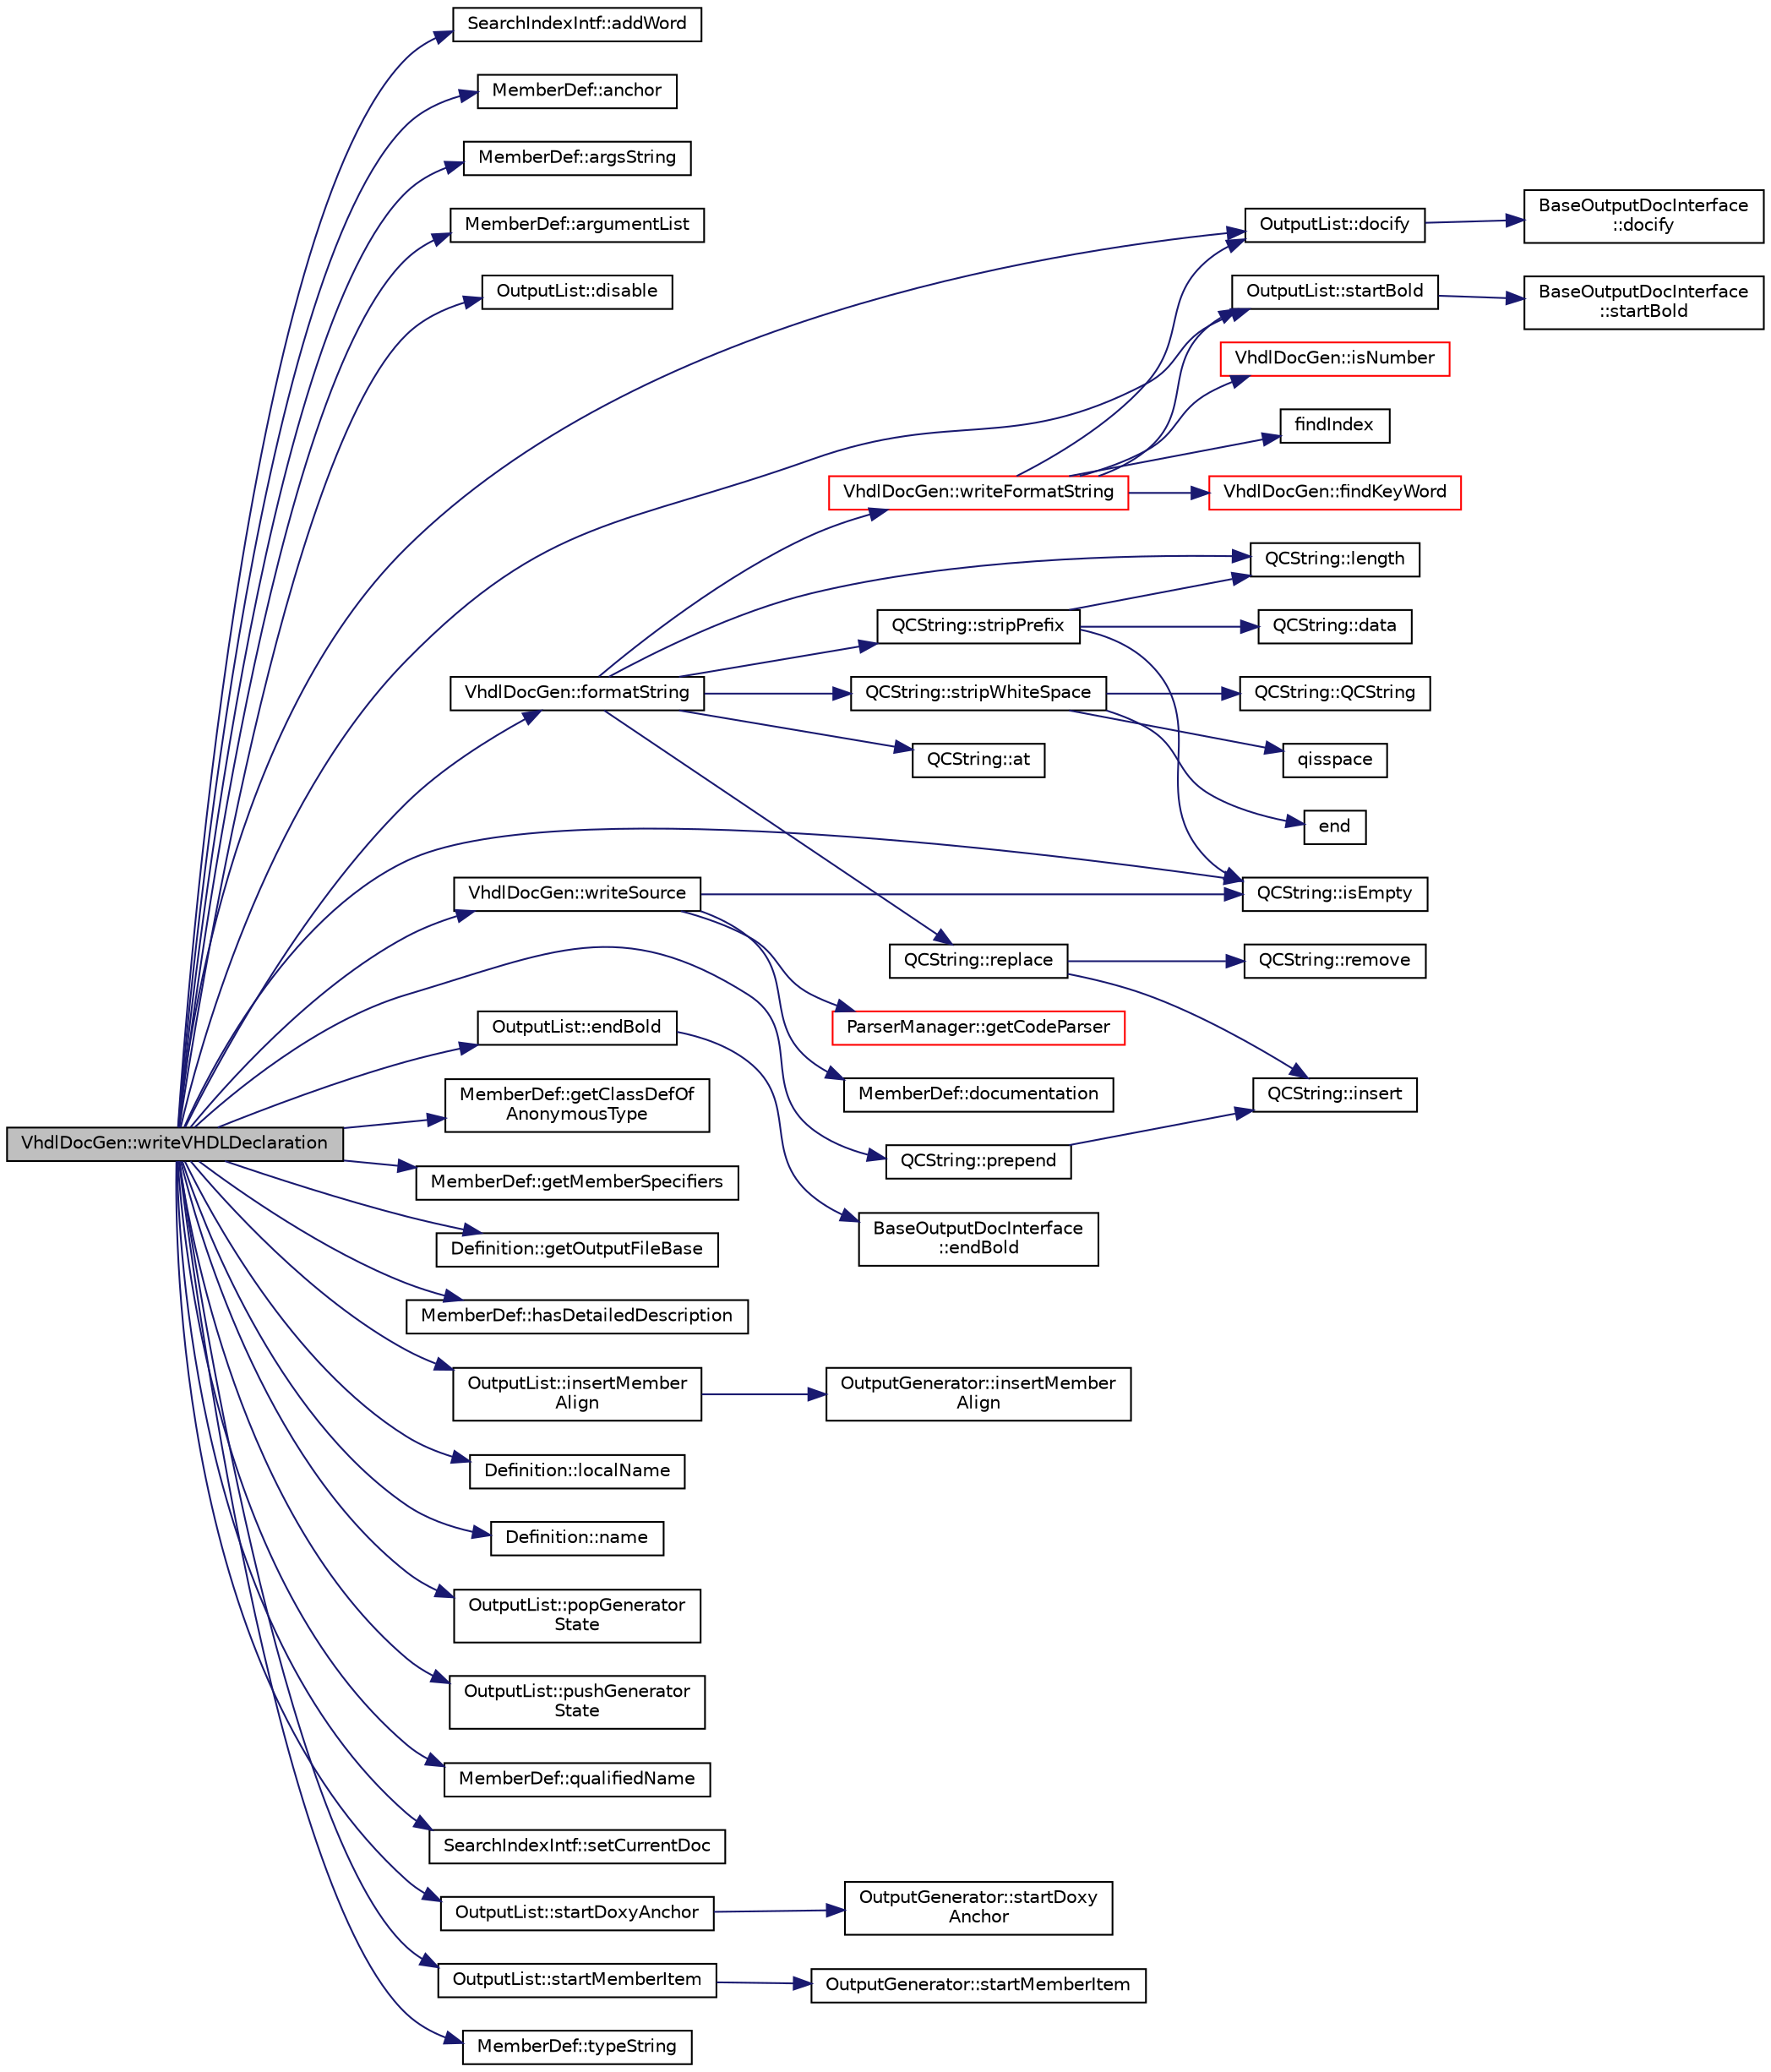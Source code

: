 digraph "VhdlDocGen::writeVHDLDeclaration"
{
 // LATEX_PDF_SIZE
  edge [fontname="Helvetica",fontsize="10",labelfontname="Helvetica",labelfontsize="10"];
  node [fontname="Helvetica",fontsize="10",shape=record];
  rankdir="LR";
  Node1 [label="VhdlDocGen::writeVHDLDeclaration",height=0.2,width=0.4,color="black", fillcolor="grey75", style="filled", fontcolor="black",tooltip=" "];
  Node1 -> Node2 [color="midnightblue",fontsize="10",style="solid",fontname="Helvetica"];
  Node2 [label="SearchIndexIntf::addWord",height=0.2,width=0.4,color="black", fillcolor="white", style="filled",URL="$classSearchIndexIntf.html#ad3fb62ec1835733c55b51dbbdaf17054",tooltip=" "];
  Node1 -> Node3 [color="midnightblue",fontsize="10",style="solid",fontname="Helvetica"];
  Node3 [label="MemberDef::anchor",height=0.2,width=0.4,color="black", fillcolor="white", style="filled",URL="$classMemberDef.html#a170c6221384447f7e2e9f5a529efef40",tooltip=" "];
  Node1 -> Node4 [color="midnightblue",fontsize="10",style="solid",fontname="Helvetica"];
  Node4 [label="MemberDef::argsString",height=0.2,width=0.4,color="black", fillcolor="white", style="filled",URL="$classMemberDef.html#adfae3b8f49644ba27669daa9412e14a3",tooltip=" "];
  Node1 -> Node5 [color="midnightblue",fontsize="10",style="solid",fontname="Helvetica"];
  Node5 [label="MemberDef::argumentList",height=0.2,width=0.4,color="black", fillcolor="white", style="filled",URL="$classMemberDef.html#a515503656a6cffb2d27f60e93c3c780e",tooltip=" "];
  Node1 -> Node6 [color="midnightblue",fontsize="10",style="solid",fontname="Helvetica"];
  Node6 [label="OutputList::disable",height=0.2,width=0.4,color="black", fillcolor="white", style="filled",URL="$classOutputList.html#a22f8c17b8c14518aa55f8af3c2abab0f",tooltip=" "];
  Node1 -> Node7 [color="midnightblue",fontsize="10",style="solid",fontname="Helvetica"];
  Node7 [label="OutputList::docify",height=0.2,width=0.4,color="black", fillcolor="white", style="filled",URL="$classOutputList.html#a5647a62e8819abb6e6b2378a7c115bbd",tooltip=" "];
  Node7 -> Node8 [color="midnightblue",fontsize="10",style="solid",fontname="Helvetica"];
  Node8 [label="BaseOutputDocInterface\l::docify",height=0.2,width=0.4,color="black", fillcolor="white", style="filled",URL="$classBaseOutputDocInterface.html#a45a57ff89e8df4aa6a5e521d2be6321b",tooltip=" "];
  Node1 -> Node9 [color="midnightblue",fontsize="10",style="solid",fontname="Helvetica"];
  Node9 [label="OutputList::endBold",height=0.2,width=0.4,color="black", fillcolor="white", style="filled",URL="$classOutputList.html#aa3f855a4e60d2a7c6769b66d43c69b23",tooltip=" "];
  Node9 -> Node10 [color="midnightblue",fontsize="10",style="solid",fontname="Helvetica"];
  Node10 [label="BaseOutputDocInterface\l::endBold",height=0.2,width=0.4,color="black", fillcolor="white", style="filled",URL="$classBaseOutputDocInterface.html#a2a17911ba778f8efac83999fb5d190d9",tooltip=" "];
  Node1 -> Node11 [color="midnightblue",fontsize="10",style="solid",fontname="Helvetica"];
  Node11 [label="VhdlDocGen::formatString",height=0.2,width=0.4,color="black", fillcolor="white", style="filled",URL="$classVhdlDocGen.html#aacccadab8f7d60dc0e4b2892ea724c2b",tooltip=" "];
  Node11 -> Node12 [color="midnightblue",fontsize="10",style="solid",fontname="Helvetica"];
  Node12 [label="QCString::at",height=0.2,width=0.4,color="black", fillcolor="white", style="filled",URL="$classQCString.html#a4c8be5d062cc14919b53ff0a3c8f9a4f",tooltip=" "];
  Node11 -> Node13 [color="midnightblue",fontsize="10",style="solid",fontname="Helvetica"];
  Node13 [label="QCString::length",height=0.2,width=0.4,color="black", fillcolor="white", style="filled",URL="$classQCString.html#ac52596733e9110b778019946d73fb268",tooltip=" "];
  Node11 -> Node14 [color="midnightblue",fontsize="10",style="solid",fontname="Helvetica"];
  Node14 [label="QCString::replace",height=0.2,width=0.4,color="black", fillcolor="white", style="filled",URL="$classQCString.html#ab536413a2bab9fe536e82067a3f164ed",tooltip=" "];
  Node14 -> Node15 [color="midnightblue",fontsize="10",style="solid",fontname="Helvetica"];
  Node15 [label="QCString::insert",height=0.2,width=0.4,color="black", fillcolor="white", style="filled",URL="$classQCString.html#ae4e7678c93bacb8b7806597a8520ca54",tooltip=" "];
  Node14 -> Node16 [color="midnightblue",fontsize="10",style="solid",fontname="Helvetica"];
  Node16 [label="QCString::remove",height=0.2,width=0.4,color="black", fillcolor="white", style="filled",URL="$classQCString.html#a66f15f4dde9edaf0aac741fa7d57bae8",tooltip=" "];
  Node11 -> Node17 [color="midnightblue",fontsize="10",style="solid",fontname="Helvetica"];
  Node17 [label="QCString::stripPrefix",height=0.2,width=0.4,color="black", fillcolor="white", style="filled",URL="$classQCString.html#af363dfe85e56f873aa3a373c70a33b24",tooltip=" "];
  Node17 -> Node18 [color="midnightblue",fontsize="10",style="solid",fontname="Helvetica"];
  Node18 [label="QCString::data",height=0.2,width=0.4,color="black", fillcolor="white", style="filled",URL="$classQCString.html#ac3aa3ac1a1c36d3305eba22a2eb0d098",tooltip=" "];
  Node17 -> Node19 [color="midnightblue",fontsize="10",style="solid",fontname="Helvetica"];
  Node19 [label="QCString::isEmpty",height=0.2,width=0.4,color="black", fillcolor="white", style="filled",URL="$classQCString.html#a621c4090d69ad7d05ef8e5234376c3d8",tooltip=" "];
  Node17 -> Node13 [color="midnightblue",fontsize="10",style="solid",fontname="Helvetica"];
  Node11 -> Node20 [color="midnightblue",fontsize="10",style="solid",fontname="Helvetica"];
  Node20 [label="QCString::stripWhiteSpace",height=0.2,width=0.4,color="black", fillcolor="white", style="filled",URL="$classQCString.html#a66269a694d9e6961bfd145bb4ca72f42",tooltip="returns a copy of this string with leading and trailing whitespace removed"];
  Node20 -> Node21 [color="midnightblue",fontsize="10",style="solid",fontname="Helvetica"];
  Node21 [label="end",height=0.2,width=0.4,color="black", fillcolor="white", style="filled",URL="$dir_8cpp.html#abb4720f72b574f81dc4f7aea0e653a64",tooltip=" "];
  Node20 -> Node22 [color="midnightblue",fontsize="10",style="solid",fontname="Helvetica"];
  Node22 [label="QCString::QCString",height=0.2,width=0.4,color="black", fillcolor="white", style="filled",URL="$classQCString.html#ad691e1087cc03e14e00d1147ae0ecab7",tooltip=" "];
  Node20 -> Node23 [color="midnightblue",fontsize="10",style="solid",fontname="Helvetica"];
  Node23 [label="qisspace",height=0.2,width=0.4,color="black", fillcolor="white", style="filled",URL="$qcstring_8h.html#a77c877f20c7388af72f6a936072b5109",tooltip=" "];
  Node11 -> Node24 [color="midnightblue",fontsize="10",style="solid",fontname="Helvetica"];
  Node24 [label="VhdlDocGen::writeFormatString",height=0.2,width=0.4,color="red", fillcolor="white", style="filled",URL="$classVhdlDocGen.html#a0b58904c2803fe64c007b6c3ddda086e",tooltip=" "];
  Node24 -> Node7 [color="midnightblue",fontsize="10",style="solid",fontname="Helvetica"];
  Node24 -> Node25 [color="midnightblue",fontsize="10",style="solid",fontname="Helvetica"];
  Node25 [label="findIndex",height=0.2,width=0.4,color="black", fillcolor="white", style="filled",URL="$util_8cpp.html#aa148f513c64eba8bfd7f3e775c711514",tooltip="find the index of a string in a vector of strings, returns -1 if the string could not be found"];
  Node24 -> Node26 [color="midnightblue",fontsize="10",style="solid",fontname="Helvetica"];
  Node26 [label="VhdlDocGen::findKeyWord",height=0.2,width=0.4,color="red", fillcolor="white", style="filled",URL="$classVhdlDocGen.html#af24155445ad4e0328e60f78bf4a4a41f",tooltip=" "];
  Node24 -> Node30 [color="midnightblue",fontsize="10",style="solid",fontname="Helvetica"];
  Node30 [label="VhdlDocGen::isNumber",height=0.2,width=0.4,color="red", fillcolor="white", style="filled",URL="$classVhdlDocGen.html#a6a0f5ef9f02fff9ab8ad1b70709cd887",tooltip=" "];
  Node24 -> Node36 [color="midnightblue",fontsize="10",style="solid",fontname="Helvetica"];
  Node36 [label="OutputList::startBold",height=0.2,width=0.4,color="black", fillcolor="white", style="filled",URL="$classOutputList.html#a796018ee85949771252f36fea9a288d0",tooltip=" "];
  Node36 -> Node37 [color="midnightblue",fontsize="10",style="solid",fontname="Helvetica"];
  Node37 [label="BaseOutputDocInterface\l::startBold",height=0.2,width=0.4,color="black", fillcolor="white", style="filled",URL="$classBaseOutputDocInterface.html#aa0bfe5ef08077a7191ba4666f47c441b",tooltip=" "];
  Node1 -> Node38 [color="midnightblue",fontsize="10",style="solid",fontname="Helvetica"];
  Node38 [label="MemberDef::getClassDefOf\lAnonymousType",height=0.2,width=0.4,color="black", fillcolor="white", style="filled",URL="$classMemberDef.html#a90092536a05578d258ca1381e3176c88",tooltip=" "];
  Node1 -> Node39 [color="midnightblue",fontsize="10",style="solid",fontname="Helvetica"];
  Node39 [label="MemberDef::getMemberSpecifiers",height=0.2,width=0.4,color="black", fillcolor="white", style="filled",URL="$classMemberDef.html#a4458215515338eb7c5597c44d8694e5d",tooltip=" "];
  Node1 -> Node40 [color="midnightblue",fontsize="10",style="solid",fontname="Helvetica"];
  Node40 [label="Definition::getOutputFileBase",height=0.2,width=0.4,color="black", fillcolor="white", style="filled",URL="$classDefinition.html#acabecdc6bfda2015811eed5f3436322d",tooltip=" "];
  Node1 -> Node41 [color="midnightblue",fontsize="10",style="solid",fontname="Helvetica"];
  Node41 [label="MemberDef::hasDetailedDescription",height=0.2,width=0.4,color="black", fillcolor="white", style="filled",URL="$classMemberDef.html#a091d243bd31c95a34233e364dfdd9f5d",tooltip=" "];
  Node1 -> Node42 [color="midnightblue",fontsize="10",style="solid",fontname="Helvetica"];
  Node42 [label="OutputList::insertMember\lAlign",height=0.2,width=0.4,color="black", fillcolor="white", style="filled",URL="$classOutputList.html#a8a0967d0442047bfe07a5644505c2d68",tooltip=" "];
  Node42 -> Node43 [color="midnightblue",fontsize="10",style="solid",fontname="Helvetica"];
  Node43 [label="OutputGenerator::insertMember\lAlign",height=0.2,width=0.4,color="black", fillcolor="white", style="filled",URL="$classOutputGenerator.html#a0df59cf6b0b238b48b139c7bfe5fb901",tooltip=" "];
  Node1 -> Node19 [color="midnightblue",fontsize="10",style="solid",fontname="Helvetica"];
  Node1 -> Node44 [color="midnightblue",fontsize="10",style="solid",fontname="Helvetica"];
  Node44 [label="Definition::localName",height=0.2,width=0.4,color="black", fillcolor="white", style="filled",URL="$classDefinition.html#a668807a06c8aabd306d866954335a728",tooltip=" "];
  Node1 -> Node45 [color="midnightblue",fontsize="10",style="solid",fontname="Helvetica"];
  Node45 [label="Definition::name",height=0.2,width=0.4,color="black", fillcolor="white", style="filled",URL="$classDefinition.html#a9374fedd7f64fea7e0e164302d1a9e61",tooltip=" "];
  Node1 -> Node46 [color="midnightblue",fontsize="10",style="solid",fontname="Helvetica"];
  Node46 [label="OutputList::popGenerator\lState",height=0.2,width=0.4,color="black", fillcolor="white", style="filled",URL="$classOutputList.html#a94eb1af2ea07425ef1faa539d24adcf8",tooltip=" "];
  Node1 -> Node47 [color="midnightblue",fontsize="10",style="solid",fontname="Helvetica"];
  Node47 [label="QCString::prepend",height=0.2,width=0.4,color="black", fillcolor="white", style="filled",URL="$classQCString.html#a0a6a8fe99e596b149ee15138fa8dcf0c",tooltip=" "];
  Node47 -> Node15 [color="midnightblue",fontsize="10",style="solid",fontname="Helvetica"];
  Node1 -> Node48 [color="midnightblue",fontsize="10",style="solid",fontname="Helvetica"];
  Node48 [label="OutputList::pushGenerator\lState",height=0.2,width=0.4,color="black", fillcolor="white", style="filled",URL="$classOutputList.html#a885957a64f7d87aefb663c4ec903188f",tooltip=" "];
  Node1 -> Node49 [color="midnightblue",fontsize="10",style="solid",fontname="Helvetica"];
  Node49 [label="MemberDef::qualifiedName",height=0.2,width=0.4,color="black", fillcolor="white", style="filled",URL="$classMemberDef.html#adfd71ac301f7d1d7010992ecc990200a",tooltip=" "];
  Node1 -> Node50 [color="midnightblue",fontsize="10",style="solid",fontname="Helvetica"];
  Node50 [label="SearchIndexIntf::setCurrentDoc",height=0.2,width=0.4,color="black", fillcolor="white", style="filled",URL="$classSearchIndexIntf.html#a31e8cd60a51344356980427b439fb2e2",tooltip=" "];
  Node1 -> Node36 [color="midnightblue",fontsize="10",style="solid",fontname="Helvetica"];
  Node1 -> Node51 [color="midnightblue",fontsize="10",style="solid",fontname="Helvetica"];
  Node51 [label="OutputList::startDoxyAnchor",height=0.2,width=0.4,color="black", fillcolor="white", style="filled",URL="$classOutputList.html#aae4920963ec75457cd7e3662aedded3a",tooltip=" "];
  Node51 -> Node52 [color="midnightblue",fontsize="10",style="solid",fontname="Helvetica"];
  Node52 [label="OutputGenerator::startDoxy\lAnchor",height=0.2,width=0.4,color="black", fillcolor="white", style="filled",URL="$classOutputGenerator.html#aae9036e79ac1babfc6ce486a4abb11a9",tooltip=" "];
  Node1 -> Node53 [color="midnightblue",fontsize="10",style="solid",fontname="Helvetica"];
  Node53 [label="OutputList::startMemberItem",height=0.2,width=0.4,color="black", fillcolor="white", style="filled",URL="$classOutputList.html#adcf550af217cac3f4b9c30745626d613",tooltip=" "];
  Node53 -> Node54 [color="midnightblue",fontsize="10",style="solid",fontname="Helvetica"];
  Node54 [label="OutputGenerator::startMemberItem",height=0.2,width=0.4,color="black", fillcolor="white", style="filled",URL="$classOutputGenerator.html#a486b806f33217501349cd8b9dc5f5f8c",tooltip=" "];
  Node1 -> Node55 [color="midnightblue",fontsize="10",style="solid",fontname="Helvetica"];
  Node55 [label="MemberDef::typeString",height=0.2,width=0.4,color="black", fillcolor="white", style="filled",URL="$classMemberDef.html#a0032c6e040cdec6d9c52dc75a790a884",tooltip=" "];
  Node1 -> Node56 [color="midnightblue",fontsize="10",style="solid",fontname="Helvetica"];
  Node56 [label="VhdlDocGen::writeSource",height=0.2,width=0.4,color="black", fillcolor="white", style="filled",URL="$classVhdlDocGen.html#a73cd0ecf85d410591c6e1e952eef2b17",tooltip=" "];
  Node56 -> Node57 [color="midnightblue",fontsize="10",style="solid",fontname="Helvetica"];
  Node57 [label="MemberDef::documentation",height=0.2,width=0.4,color="black", fillcolor="white", style="filled",URL="$classMemberDef.html#af2b0d45978ca1c8063692256c0e9cb8f",tooltip=" "];
  Node56 -> Node58 [color="midnightblue",fontsize="10",style="solid",fontname="Helvetica"];
  Node58 [label="ParserManager::getCodeParser",height=0.2,width=0.4,color="red", fillcolor="white", style="filled",URL="$classParserManager.html#a691952e0c5c944e83d4a6e88117471a6",tooltip=" "];
  Node56 -> Node19 [color="midnightblue",fontsize="10",style="solid",fontname="Helvetica"];
}
